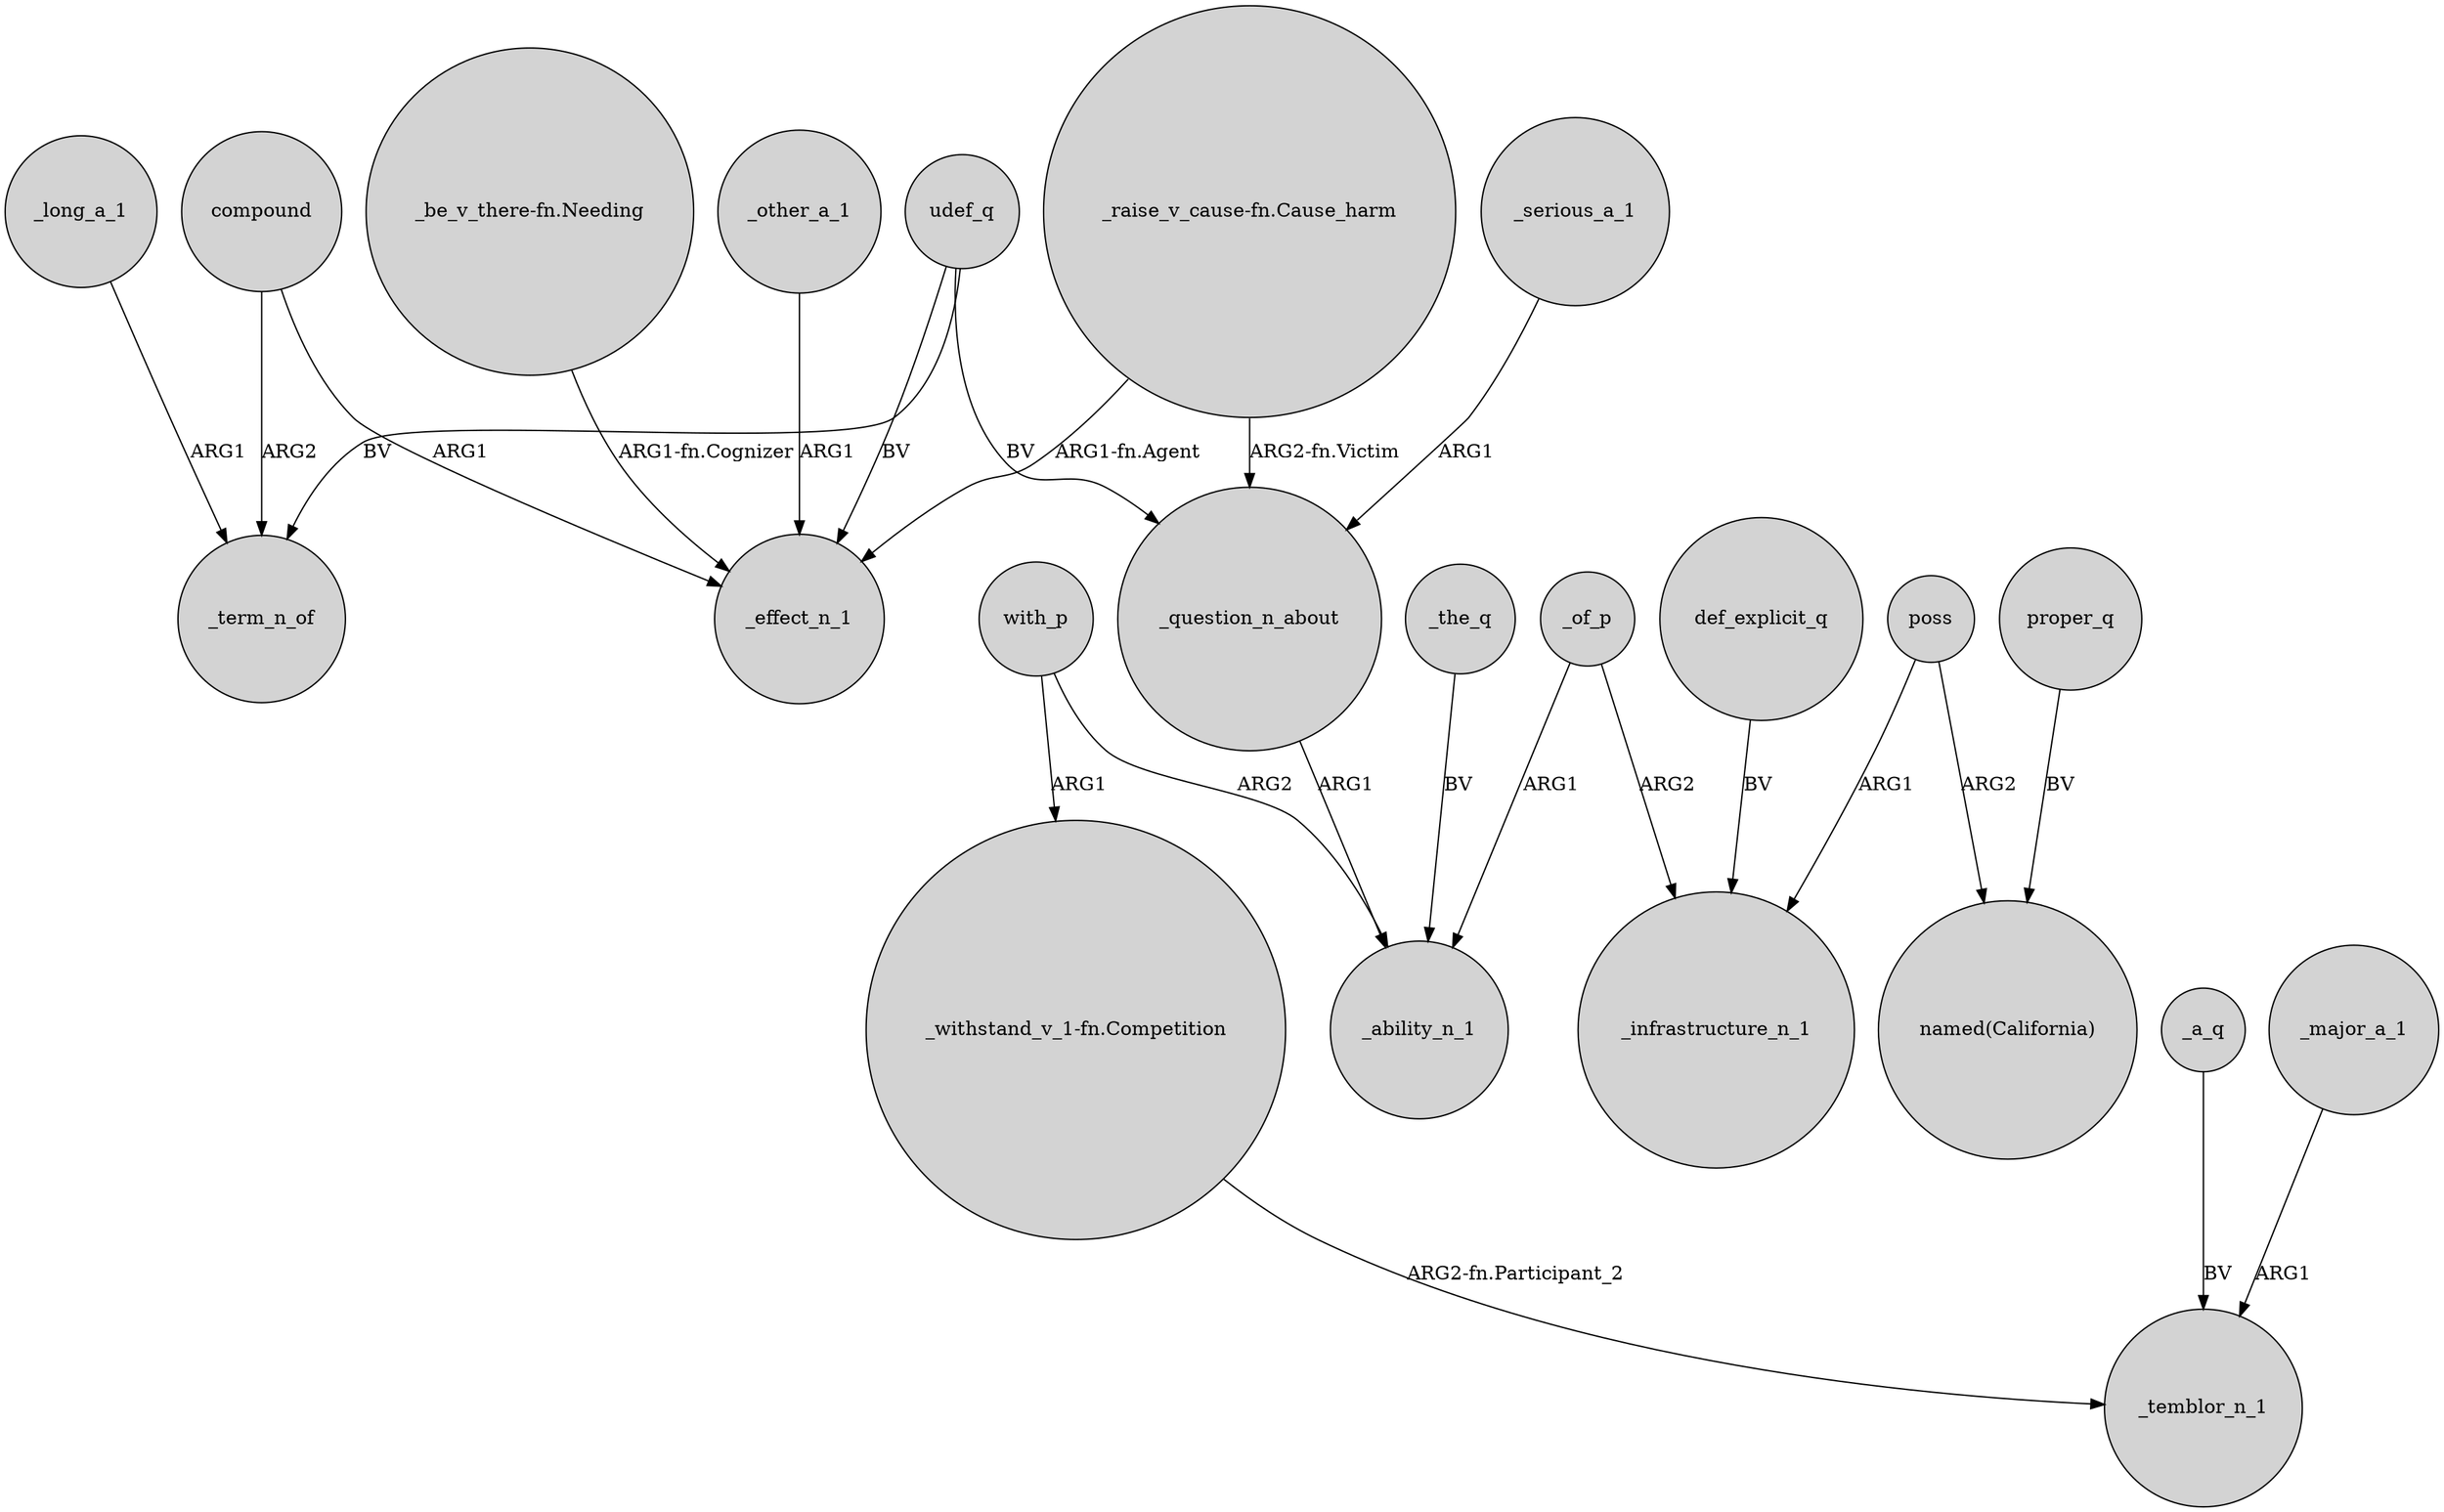 digraph {
	node [shape=circle style=filled]
	udef_q -> _term_n_of [label=BV]
	compound -> _effect_n_1 [label=ARG1]
	compound -> _term_n_of [label=ARG2]
	"_withstand_v_1-fn.Competition" -> _temblor_n_1 [label="ARG2-fn.Participant_2"]
	_long_a_1 -> _term_n_of [label=ARG1]
	poss -> _infrastructure_n_1 [label=ARG1]
	_of_p -> _ability_n_1 [label=ARG1]
	with_p -> "_withstand_v_1-fn.Competition" [label=ARG1]
	_serious_a_1 -> _question_n_about [label=ARG1]
	_the_q -> _ability_n_1 [label=BV]
	def_explicit_q -> _infrastructure_n_1 [label=BV]
	udef_q -> _effect_n_1 [label=BV]
	_a_q -> _temblor_n_1 [label=BV]
	_other_a_1 -> _effect_n_1 [label=ARG1]
	"_raise_v_cause-fn.Cause_harm" -> _effect_n_1 [label="ARG1-fn.Agent"]
	with_p -> _ability_n_1 [label=ARG2]
	"_raise_v_cause-fn.Cause_harm" -> _question_n_about [label="ARG2-fn.Victim"]
	poss -> "named(California)" [label=ARG2]
	proper_q -> "named(California)" [label=BV]
	_major_a_1 -> _temblor_n_1 [label=ARG1]
	_of_p -> _infrastructure_n_1 [label=ARG2]
	"_be_v_there-fn.Needing" -> _effect_n_1 [label="ARG1-fn.Cognizer"]
	_question_n_about -> _ability_n_1 [label=ARG1]
	udef_q -> _question_n_about [label=BV]
}
